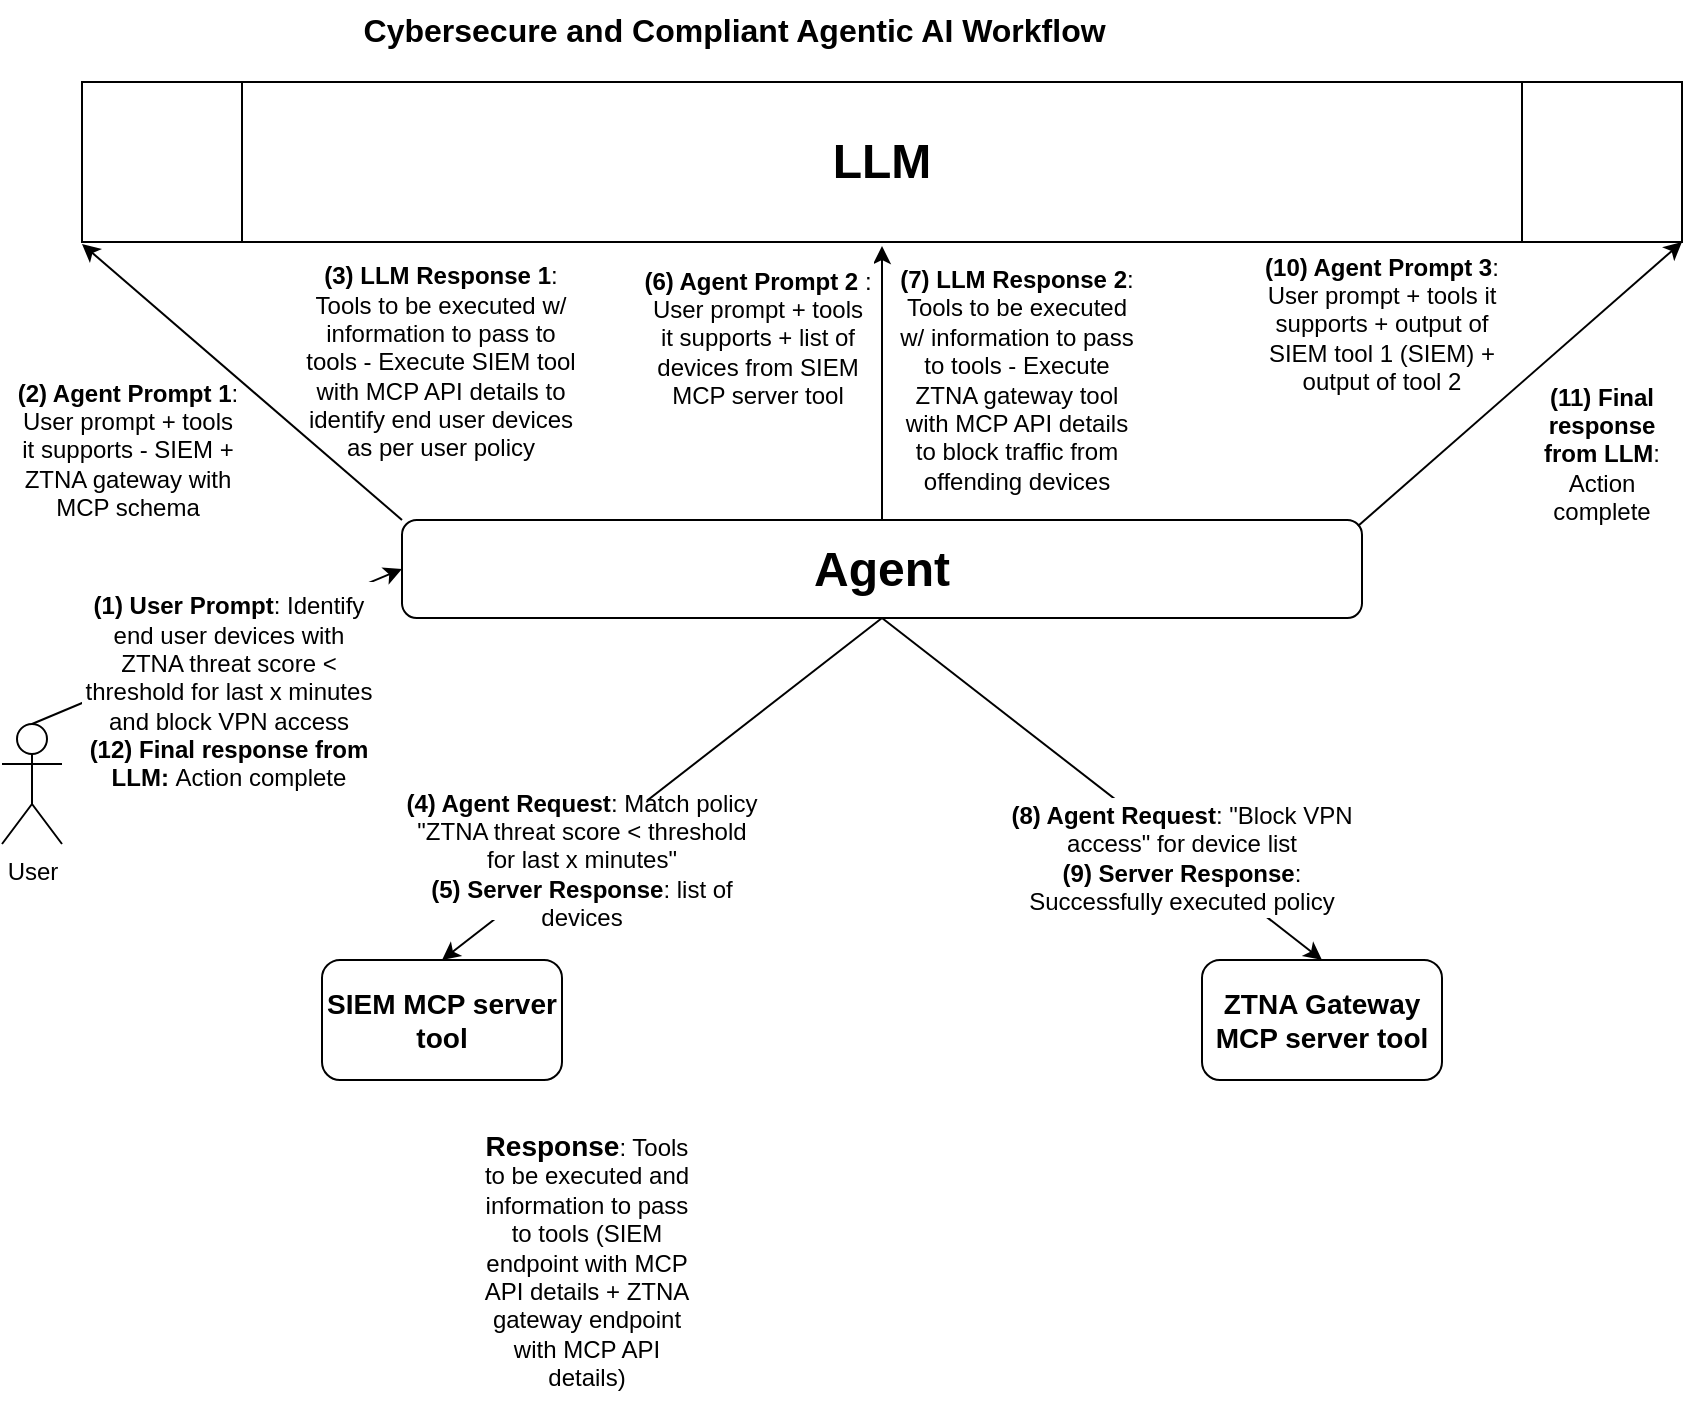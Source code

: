<mxfile version="27.0.5">
  <diagram name="Page-1" id="xFBABuUxaobWXg4LbbgL">
    <mxGraphModel dx="1132" dy="1584" grid="1" gridSize="10" guides="1" tooltips="1" connect="1" arrows="1" fold="1" page="1" pageScale="1" pageWidth="850" pageHeight="1100" math="0" shadow="0">
      <root>
        <mxCell id="0" />
        <mxCell id="1" parent="0" />
        <mxCell id="Ej8hDgJhuvleFJYb6pgI-1" value="&lt;b&gt;&lt;font style=&quot;font-size: 24px;&quot;&gt;LLM&lt;/font&gt;&lt;/b&gt;" style="shape=process;whiteSpace=wrap;html=1;backgroundOutline=1;" parent="1" vertex="1">
          <mxGeometry x="40" y="21" width="800" height="80" as="geometry" />
        </mxCell>
        <mxCell id="Ej8hDgJhuvleFJYb6pgI-3" value="" style="endArrow=classic;html=1;rounded=0;exitX=0;exitY=0;exitDx=0;exitDy=0;" parent="1" edge="1" source="9C-nL1wVZKxt1_RIX7sx-7">
          <mxGeometry width="50" height="50" relative="1" as="geometry">
            <mxPoint x="176" y="240" as="sourcePoint" />
            <mxPoint x="40" y="102" as="targetPoint" />
          </mxGeometry>
        </mxCell>
        <mxCell id="Ej8hDgJhuvleFJYb6pgI-5" value="&lt;b&gt;&lt;font style=&quot;font-size: 16px;&quot;&gt;Cybersecure and Compliant Agentic AI Workflow&amp;nbsp;&lt;/font&gt;&lt;/b&gt;" style="text;html=1;align=center;verticalAlign=middle;resizable=0;points=[];autosize=1;strokeColor=none;fillColor=none;" parent="1" vertex="1">
          <mxGeometry x="168" y="-20" width="400" height="30" as="geometry" />
        </mxCell>
        <mxCell id="Ej8hDgJhuvleFJYb6pgI-6" value="&lt;p&gt;&lt;b&gt;&lt;font style=&quot;font-size: 12px;&quot;&gt;(3) LLM Response 1&lt;/font&gt;&lt;/b&gt;: Tools to be executed w/ information to pass to tools - Execute SIEM tool with MCP API details to identify end user devices as per user policy&lt;/p&gt;" style="text;html=1;align=center;verticalAlign=middle;whiteSpace=wrap;rounded=0;" parent="1" vertex="1">
          <mxGeometry x="149" y="101" width="141" height="120" as="geometry" />
        </mxCell>
        <mxCell id="Ej8hDgJhuvleFJYb6pgI-8" value="" style="endArrow=classic;html=1;rounded=0;entryX=0.5;entryY=0;entryDx=0;entryDy=0;exitX=0.5;exitY=1;exitDx=0;exitDy=0;" parent="1" source="9C-nL1wVZKxt1_RIX7sx-7" target="Ej8hDgJhuvleFJYb6pgI-9" edge="1">
          <mxGeometry width="50" height="50" relative="1" as="geometry">
            <mxPoint x="280" y="290" as="sourcePoint" />
            <mxPoint x="515.5" y="170" as="targetPoint" />
          </mxGeometry>
        </mxCell>
        <mxCell id="Ej8hDgJhuvleFJYb6pgI-9" value="&lt;b&gt;&lt;font style=&quot;font-size: 14px;&quot;&gt;SIEM MCP server tool&lt;/font&gt;&lt;/b&gt;" style="rounded=1;whiteSpace=wrap;html=1;" parent="1" vertex="1">
          <mxGeometry x="160" y="460" width="120" height="60" as="geometry" />
        </mxCell>
        <mxCell id="Ej8hDgJhuvleFJYb6pgI-10" value="&lt;b&gt;&lt;font style=&quot;font-size: 14px;&quot;&gt;ZTNA Gateway MCP server tool&lt;/font&gt;&lt;/b&gt;" style="rounded=1;whiteSpace=wrap;html=1;" parent="1" vertex="1">
          <mxGeometry x="600" y="460" width="120" height="60" as="geometry" />
        </mxCell>
        <mxCell id="Ej8hDgJhuvleFJYb6pgI-11" value="" style="endArrow=classic;html=1;rounded=0;entryX=0.5;entryY=0;entryDx=0;entryDy=0;exitX=0.5;exitY=1;exitDx=0;exitDy=0;" parent="1" target="Ej8hDgJhuvleFJYb6pgI-10" edge="1" source="9C-nL1wVZKxt1_RIX7sx-7">
          <mxGeometry width="50" height="50" relative="1" as="geometry">
            <mxPoint x="440.5" y="289" as="sourcePoint" />
            <mxPoint x="520.5" y="369" as="targetPoint" />
          </mxGeometry>
        </mxCell>
        <mxCell id="Ej8hDgJhuvleFJYb6pgI-12" value="&lt;b&gt;(4) Agent Request&lt;/b&gt;: Match policy &quot;ZTNA threat score &amp;lt; threshold for last x minutes&quot;&lt;div&gt;&lt;b&gt;(5) Server Response&lt;/b&gt;: list of devices&lt;/div&gt;" style="text;html=1;align=center;verticalAlign=middle;whiteSpace=wrap;rounded=0;fillColor=default;" parent="1" vertex="1">
          <mxGeometry x="200" y="380" width="180" height="60" as="geometry" />
        </mxCell>
        <mxCell id="Ej8hDgJhuvleFJYb6pgI-13" value="&lt;b&gt;(8) Agent Request&lt;/b&gt;: &quot;Block VPN access&quot; for device list&lt;div&gt;&lt;b&gt;(9) Server Response&lt;/b&gt;: Successfully executed policy&lt;/div&gt;" style="text;html=1;align=center;verticalAlign=middle;whiteSpace=wrap;rounded=0;fillColor=default;" parent="1" vertex="1">
          <mxGeometry x="500" y="379" width="180" height="60" as="geometry" />
        </mxCell>
        <mxCell id="9C-nL1wVZKxt1_RIX7sx-1" value="User" style="shape=umlActor;verticalLabelPosition=bottom;verticalAlign=top;html=1;outlineConnect=0;" parent="1" vertex="1">
          <mxGeometry y="342" width="30" height="60" as="geometry" />
        </mxCell>
        <mxCell id="9C-nL1wVZKxt1_RIX7sx-2" value="" style="endArrow=classic;html=1;rounded=0;entryX=0;entryY=0.5;entryDx=0;entryDy=0;exitX=0.5;exitY=0;exitDx=0;exitDy=0;exitPerimeter=0;" parent="1" target="9C-nL1wVZKxt1_RIX7sx-7" edge="1" source="9C-nL1wVZKxt1_RIX7sx-1">
          <mxGeometry width="50" height="50" relative="1" as="geometry">
            <mxPoint x="45" y="269.54" as="sourcePoint" />
            <mxPoint x="202.96" y="269.498" as="targetPoint" />
          </mxGeometry>
        </mxCell>
        <mxCell id="9C-nL1wVZKxt1_RIX7sx-3" value="&lt;p&gt;&lt;b&gt;&lt;font style=&quot;font-size: 12px;&quot;&gt;(2) Agent Prompt 1&lt;/font&gt;&lt;/b&gt;: User prompt + tools it supports - SIEM + ZTNA gateway with MCP schema&lt;/p&gt;" style="text;html=1;align=center;verticalAlign=middle;whiteSpace=wrap;rounded=0;" parent="1" vertex="1">
          <mxGeometry x="6" y="165" width="114" height="80" as="geometry" />
        </mxCell>
        <mxCell id="9C-nL1wVZKxt1_RIX7sx-4" value="&lt;p&gt;&lt;b&gt;&lt;font style=&quot;font-size: 14px;&quot;&gt;Response&lt;/font&gt;&lt;/b&gt;: Tools to be executed and information to pass to tools (SIEM endpoint with MCP API details + ZTNA gateway endpoint with MCP API details)&lt;/p&gt;" style="text;html=1;align=center;verticalAlign=middle;whiteSpace=wrap;rounded=0;" parent="1" vertex="1">
          <mxGeometry x="240" y="570" width="105" height="80" as="geometry" />
        </mxCell>
        <mxCell id="9C-nL1wVZKxt1_RIX7sx-7" value="&lt;b&gt;&lt;font style=&quot;font-size: 24px;&quot;&gt;Agent&lt;/font&gt;&lt;/b&gt;" style="rounded=1;whiteSpace=wrap;html=1;" parent="1" vertex="1">
          <mxGeometry x="200" y="240" width="480" height="49" as="geometry" />
        </mxCell>
        <mxCell id="9C-nL1wVZKxt1_RIX7sx-8" value="" style="endArrow=classic;html=1;rounded=0;exitX=0.5;exitY=0;exitDx=0;exitDy=0;" parent="1" source="9C-nL1wVZKxt1_RIX7sx-7" edge="1">
          <mxGeometry width="50" height="50" relative="1" as="geometry">
            <mxPoint x="471" y="240" as="sourcePoint" />
            <mxPoint x="440" y="103" as="targetPoint" />
          </mxGeometry>
        </mxCell>
        <mxCell id="9C-nL1wVZKxt1_RIX7sx-9" value="&lt;div&gt;&lt;b&gt;(6) Agent Prompt 2&lt;/b&gt; : User prompt + tools it supports + list of devices from SIEM MCP server tool&lt;/div&gt;" style="text;html=1;align=center;verticalAlign=middle;whiteSpace=wrap;rounded=0;fillColor=default;" parent="1" vertex="1">
          <mxGeometry x="320" y="108.5" width="116" height="80.5" as="geometry" />
        </mxCell>
        <mxCell id="9C-nL1wVZKxt1_RIX7sx-10" value="&lt;p&gt;&lt;b&gt;&lt;font style=&quot;font-size: 12px;&quot;&gt;(7) LLM Response 2&lt;/font&gt;&lt;/b&gt;: Tools to be executed w/ information to pass to tools - Execute ZTNA gateway tool with MCP API details to block traffic from offending devices&lt;/p&gt;" style="text;html=1;align=center;verticalAlign=middle;whiteSpace=wrap;rounded=0;" parent="1" vertex="1">
          <mxGeometry x="445" y="109" width="125" height="121" as="geometry" />
        </mxCell>
        <mxCell id="9C-nL1wVZKxt1_RIX7sx-11" value="" style="endArrow=classic;html=1;rounded=0;entryX=1;entryY=1;entryDx=0;entryDy=0;exitX=0.313;exitY=0.008;exitDx=0;exitDy=0;exitPerimeter=0;" parent="1" edge="1" target="Ej8hDgJhuvleFJYb6pgI-1">
          <mxGeometry width="50" height="50" relative="1" as="geometry">
            <mxPoint x="678" y="243" as="sourcePoint" />
            <mxPoint x="778" y="117" as="targetPoint" />
          </mxGeometry>
        </mxCell>
        <mxCell id="9C-nL1wVZKxt1_RIX7sx-12" value="&lt;div&gt;&lt;b&gt;(10) Agent Prompt 3&lt;/b&gt;: User prompt + tools it supports + output of SIEM tool 1 (SIEM) + output of tool 2&lt;/div&gt;" style="text;html=1;align=center;verticalAlign=middle;whiteSpace=wrap;rounded=0;fillColor=none;" parent="1" vertex="1">
          <mxGeometry x="620" y="102" width="140" height="80" as="geometry" />
        </mxCell>
        <mxCell id="9C-nL1wVZKxt1_RIX7sx-16" value="&lt;b&gt;(11) Final response from LLM&lt;/b&gt;: Action complete" style="text;html=1;align=center;verticalAlign=middle;whiteSpace=wrap;rounded=0;fillColor=default;" parent="1" vertex="1">
          <mxGeometry x="760" y="184.5" width="80" height="45.5" as="geometry" />
        </mxCell>
        <mxCell id="Ej8hDgJhuvleFJYb6pgI-4" value="&lt;p&gt;&lt;b&gt;&lt;font style=&quot;font-size: 12px;&quot;&gt;(1) User Prompt&lt;/font&gt;&lt;/b&gt;: Identify end user devices with ZTNA threat score &amp;lt; threshold for last x minutes and block VPN access&lt;br&gt;&lt;b&gt;(12) Final response from LLM: &lt;/b&gt;Action complete&lt;/p&gt;" style="text;html=1;align=center;verticalAlign=middle;whiteSpace=wrap;rounded=0;fillColor=default;" parent="1" vertex="1">
          <mxGeometry x="40" y="271" width="147" height="110" as="geometry" />
        </mxCell>
      </root>
    </mxGraphModel>
  </diagram>
</mxfile>
